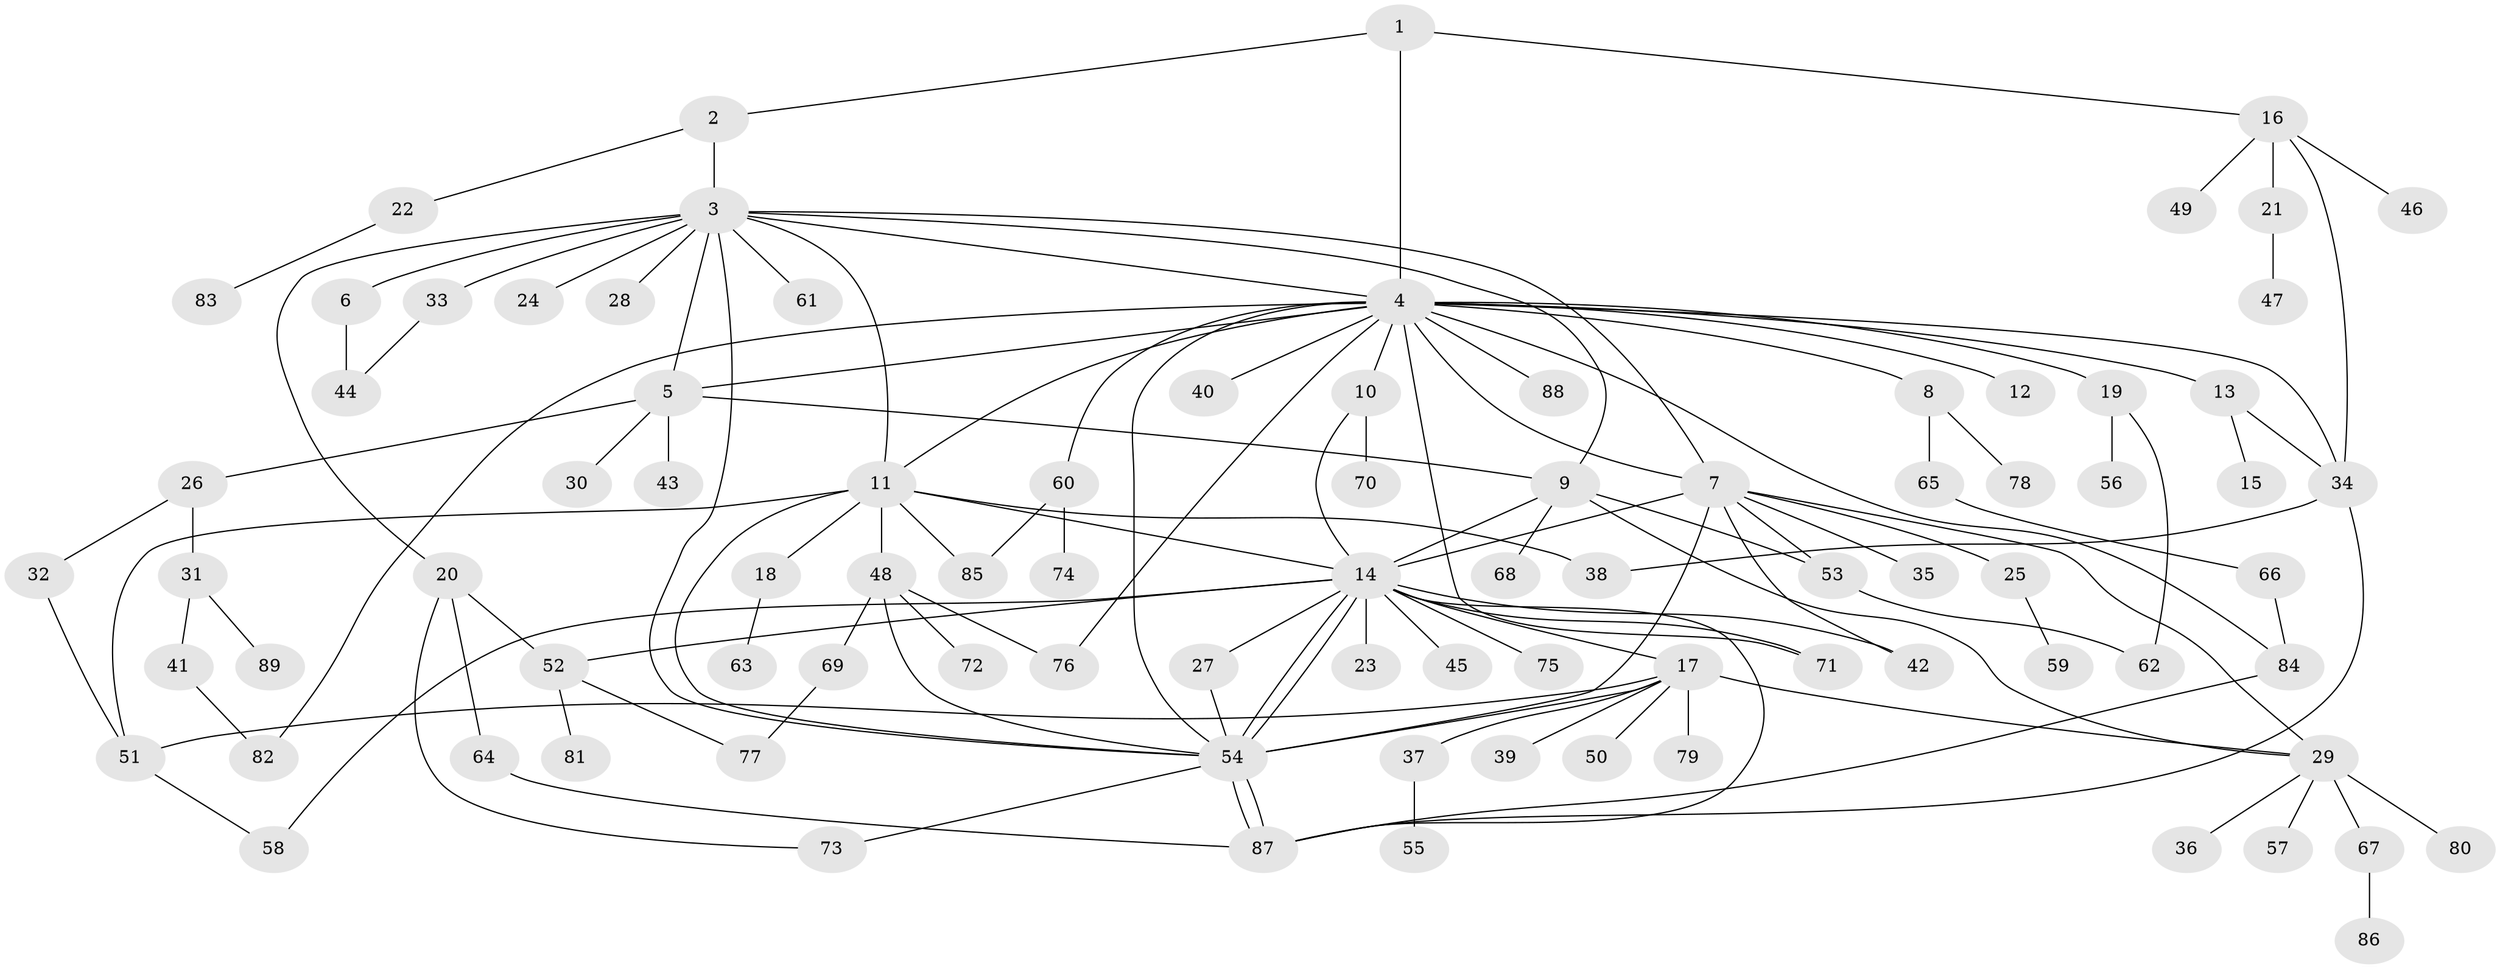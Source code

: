 // Generated by graph-tools (version 1.1) at 2025/47/03/09/25 04:47:23]
// undirected, 89 vertices, 129 edges
graph export_dot {
graph [start="1"]
  node [color=gray90,style=filled];
  1;
  2;
  3;
  4;
  5;
  6;
  7;
  8;
  9;
  10;
  11;
  12;
  13;
  14;
  15;
  16;
  17;
  18;
  19;
  20;
  21;
  22;
  23;
  24;
  25;
  26;
  27;
  28;
  29;
  30;
  31;
  32;
  33;
  34;
  35;
  36;
  37;
  38;
  39;
  40;
  41;
  42;
  43;
  44;
  45;
  46;
  47;
  48;
  49;
  50;
  51;
  52;
  53;
  54;
  55;
  56;
  57;
  58;
  59;
  60;
  61;
  62;
  63;
  64;
  65;
  66;
  67;
  68;
  69;
  70;
  71;
  72;
  73;
  74;
  75;
  76;
  77;
  78;
  79;
  80;
  81;
  82;
  83;
  84;
  85;
  86;
  87;
  88;
  89;
  1 -- 2;
  1 -- 4;
  1 -- 16;
  2 -- 3;
  2 -- 22;
  3 -- 4;
  3 -- 5;
  3 -- 6;
  3 -- 7;
  3 -- 9;
  3 -- 11;
  3 -- 20;
  3 -- 24;
  3 -- 28;
  3 -- 33;
  3 -- 54;
  3 -- 61;
  4 -- 5;
  4 -- 7;
  4 -- 8;
  4 -- 10;
  4 -- 11;
  4 -- 12;
  4 -- 13;
  4 -- 19;
  4 -- 34;
  4 -- 40;
  4 -- 54;
  4 -- 60;
  4 -- 71;
  4 -- 76;
  4 -- 82;
  4 -- 84;
  4 -- 88;
  5 -- 9;
  5 -- 26;
  5 -- 30;
  5 -- 43;
  6 -- 44;
  7 -- 14;
  7 -- 25;
  7 -- 29;
  7 -- 35;
  7 -- 42;
  7 -- 53;
  7 -- 54;
  8 -- 65;
  8 -- 78;
  9 -- 14;
  9 -- 29;
  9 -- 53;
  9 -- 68;
  10 -- 14;
  10 -- 70;
  11 -- 14;
  11 -- 18;
  11 -- 38;
  11 -- 48;
  11 -- 51;
  11 -- 54;
  11 -- 85;
  13 -- 15;
  13 -- 34;
  14 -- 17;
  14 -- 23;
  14 -- 27;
  14 -- 42;
  14 -- 45;
  14 -- 52;
  14 -- 54;
  14 -- 54;
  14 -- 58;
  14 -- 71;
  14 -- 75;
  14 -- 87;
  16 -- 21;
  16 -- 34;
  16 -- 46;
  16 -- 49;
  17 -- 29;
  17 -- 37;
  17 -- 39;
  17 -- 50;
  17 -- 51;
  17 -- 54;
  17 -- 79;
  18 -- 63;
  19 -- 56;
  19 -- 62;
  20 -- 52;
  20 -- 64;
  20 -- 73;
  21 -- 47;
  22 -- 83;
  25 -- 59;
  26 -- 31;
  26 -- 32;
  27 -- 54;
  29 -- 36;
  29 -- 57;
  29 -- 67;
  29 -- 80;
  31 -- 41;
  31 -- 89;
  32 -- 51;
  33 -- 44;
  34 -- 38;
  34 -- 87;
  37 -- 55;
  41 -- 82;
  48 -- 54;
  48 -- 69;
  48 -- 72;
  48 -- 76;
  51 -- 58;
  52 -- 77;
  52 -- 81;
  53 -- 62;
  54 -- 73;
  54 -- 87;
  54 -- 87;
  60 -- 74;
  60 -- 85;
  64 -- 87;
  65 -- 66;
  66 -- 84;
  67 -- 86;
  69 -- 77;
  84 -- 87;
}
